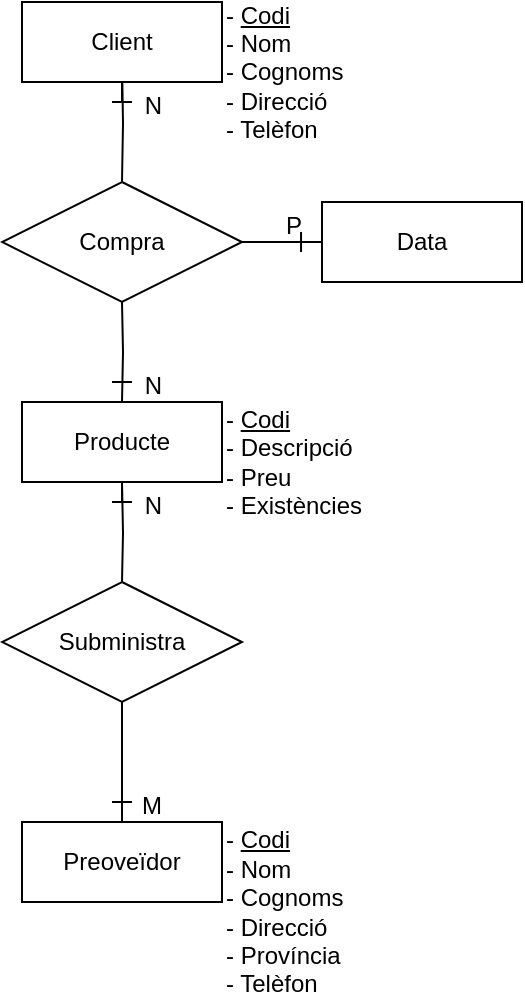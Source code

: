 <mxfile version="20.3.1" type="device"><diagram id="R2lEEEUBdFMjLlhIrx00" name="Page-1"><mxGraphModel dx="981" dy="486" grid="1" gridSize="10" guides="1" tooltips="1" connect="1" arrows="1" fold="1" page="1" pageScale="1" pageWidth="827" pageHeight="1169" math="0" shadow="0" extFonts="Permanent Marker^https://fonts.googleapis.com/css?family=Permanent+Marker"><root><mxCell id="0"/><mxCell id="1" parent="0"/><mxCell id="sILHwEDsClFxFthWUUQc-40" style="edgeStyle=orthogonalEdgeStyle;rounded=0;orthogonalLoop=1;jettySize=auto;html=1;entryX=0.5;entryY=0;entryDx=0;entryDy=0;strokeColor=default;endArrow=none;endFill=0;startArrow=none;" parent="1" target="sILHwEDsClFxFthWUUQc-15" edge="1"><mxGeometry relative="1" as="geometry"><mxPoint x="340" y="290" as="sourcePoint"/></mxGeometry></mxCell><mxCell id="sILHwEDsClFxFthWUUQc-2" value="Producte" style="whiteSpace=wrap;html=1;align=center;" parent="1" vertex="1"><mxGeometry x="290" y="250" width="100" height="40" as="geometry"/></mxCell><mxCell id="sILHwEDsClFxFthWUUQc-38" style="edgeStyle=orthogonalEdgeStyle;rounded=0;orthogonalLoop=1;jettySize=auto;html=1;exitX=0.5;exitY=0;exitDx=0;exitDy=0;entryX=0.5;entryY=1;entryDx=0;entryDy=0;strokeColor=default;endArrow=none;endFill=0;" parent="1" source="sILHwEDsClFxFthWUUQc-13" target="sILHwEDsClFxFthWUUQc-15" edge="1"><mxGeometry relative="1" as="geometry"/></mxCell><mxCell id="sILHwEDsClFxFthWUUQc-13" value="Preoveïdor" style="whiteSpace=wrap;html=1;align=center;" parent="1" vertex="1"><mxGeometry x="290" y="460" width="100" height="40" as="geometry"/></mxCell><mxCell id="sILHwEDsClFxFthWUUQc-15" value="Subministra" style="shape=rhombus;perimeter=rhombusPerimeter;whiteSpace=wrap;html=1;align=center;" parent="1" vertex="1"><mxGeometry x="280" y="340" width="120" height="60" as="geometry"/></mxCell><mxCell id="sILHwEDsClFxFthWUUQc-28" value="" style="endArrow=none;html=1;rounded=0;strokeColor=default;" parent="1" edge="1"><mxGeometry width="50" height="50" relative="1" as="geometry"><mxPoint x="345" y="450" as="sourcePoint"/><mxPoint x="335" y="450" as="targetPoint"/></mxGeometry></mxCell><mxCell id="sILHwEDsClFxFthWUUQc-34" value="" style="endArrow=none;html=1;rounded=0;strokeColor=default;" parent="1" edge="1"><mxGeometry width="50" height="50" relative="1" as="geometry"><mxPoint x="335" y="300" as="sourcePoint"/><mxPoint x="345" y="300" as="targetPoint"/></mxGeometry></mxCell><mxCell id="sILHwEDsClFxFthWUUQc-35" value="- &lt;u&gt;Codi&lt;/u&gt;&lt;br&gt;- Descripció&lt;br&gt;- Preu&lt;br&gt;- Existències" style="text;html=1;strokeColor=none;fillColor=none;align=left;verticalAlign=middle;whiteSpace=wrap;rounded=0;imageVerticalAlign=top;perimeter=none;" parent="1" vertex="1"><mxGeometry x="390" y="250" width="140" height="60" as="geometry"/></mxCell><mxCell id="sILHwEDsClFxFthWUUQc-39" value="M" style="resizable=0;html=1;align=right;verticalAlign=bottom;fillColor=none;" parent="1" connectable="0" vertex="1"><mxGeometry x="360" y="460.004" as="geometry"/></mxCell><mxCell id="sILHwEDsClFxFthWUUQc-41" value="N" style="resizable=0;html=1;align=right;verticalAlign=bottom;fillColor=none;" parent="1" connectable="0" vertex="1"><mxGeometry x="360" y="310.004" as="geometry"/></mxCell><mxCell id="sILHwEDsClFxFthWUUQc-44" value="&lt;div&gt;- &lt;u&gt;Codi&lt;/u&gt;&lt;br&gt;&lt;/div&gt;&lt;div&gt;- Nom&lt;/div&gt;&lt;div&gt;- Cognoms&lt;/div&gt;- Direcció&lt;br&gt;- Província&lt;br&gt;- Telèfon" style="text;html=1;strokeColor=none;fillColor=none;align=left;verticalAlign=middle;whiteSpace=wrap;rounded=0;imageVerticalAlign=top;perimeter=none;" parent="1" vertex="1"><mxGeometry x="390" y="460" width="140" height="90" as="geometry"/></mxCell><mxCell id="sILHwEDsClFxFthWUUQc-52" value="" style="edgeStyle=orthogonalEdgeStyle;rounded=0;orthogonalLoop=1;jettySize=auto;html=1;exitX=0.5;exitY=1;exitDx=0;exitDy=0;entryX=0.5;entryY=0;entryDx=0;entryDy=0;strokeColor=default;endArrow=none;endFill=0;" parent="1" source="sILHwEDsClFxFthWUUQc-2" edge="1"><mxGeometry relative="1" as="geometry"><mxPoint x="340" y="290" as="sourcePoint"/><mxPoint x="340" y="300" as="targetPoint"/></mxGeometry></mxCell><mxCell id="50J7ROvSwpcsz0hMdc_j-12" style="edgeStyle=orthogonalEdgeStyle;rounded=0;orthogonalLoop=1;jettySize=auto;html=1;entryX=0.5;entryY=0;entryDx=0;entryDy=0;strokeColor=default;endArrow=none;endFill=0;startArrow=none;" parent="1" target="50J7ROvSwpcsz0hMdc_j-15" edge="1"><mxGeometry relative="1" as="geometry"><mxPoint x="340" y="80" as="sourcePoint"/></mxGeometry></mxCell><mxCell id="50J7ROvSwpcsz0hMdc_j-13" value="Client" style="whiteSpace=wrap;html=1;align=center;" parent="1" vertex="1"><mxGeometry x="290" y="50" width="100" height="40" as="geometry"/></mxCell><mxCell id="50J7ROvSwpcsz0hMdc_j-14" style="edgeStyle=orthogonalEdgeStyle;rounded=0;orthogonalLoop=1;jettySize=auto;html=1;exitX=0.5;exitY=0;exitDx=0;exitDy=0;entryX=0.5;entryY=1;entryDx=0;entryDy=0;strokeColor=default;endArrow=none;endFill=0;" parent="1" target="50J7ROvSwpcsz0hMdc_j-15" edge="1"><mxGeometry relative="1" as="geometry"><mxPoint x="340" y="250" as="sourcePoint"/></mxGeometry></mxCell><mxCell id="50J7ROvSwpcsz0hMdc_j-23" style="edgeStyle=orthogonalEdgeStyle;rounded=0;orthogonalLoop=1;jettySize=auto;html=1;exitX=1;exitY=0.5;exitDx=0;exitDy=0;entryX=0;entryY=0.5;entryDx=0;entryDy=0;endArrow=none;endFill=0;" parent="1" source="50J7ROvSwpcsz0hMdc_j-15" target="50J7ROvSwpcsz0hMdc_j-22" edge="1"><mxGeometry relative="1" as="geometry"/></mxCell><mxCell id="50J7ROvSwpcsz0hMdc_j-15" value="Compra" style="shape=rhombus;perimeter=rhombusPerimeter;whiteSpace=wrap;html=1;align=center;" parent="1" vertex="1"><mxGeometry x="280" y="140" width="120" height="60" as="geometry"/></mxCell><mxCell id="50J7ROvSwpcsz0hMdc_j-16" value="" style="endArrow=none;html=1;rounded=0;strokeColor=default;" parent="1" edge="1"><mxGeometry width="50" height="50" relative="1" as="geometry"><mxPoint x="345" y="240" as="sourcePoint"/><mxPoint x="335" y="240" as="targetPoint"/></mxGeometry></mxCell><mxCell id="50J7ROvSwpcsz0hMdc_j-17" value="" style="endArrow=none;html=1;rounded=0;strokeColor=default;" parent="1" edge="1"><mxGeometry width="50" height="50" relative="1" as="geometry"><mxPoint x="335" y="100" as="sourcePoint"/><mxPoint x="345" y="100" as="targetPoint"/></mxGeometry></mxCell><mxCell id="50J7ROvSwpcsz0hMdc_j-18" value="- &lt;u&gt;Codi&lt;/u&gt;&lt;br&gt;- Nom&lt;br&gt;- Cognoms&lt;br&gt;- Direcció&lt;br&gt;- Telèfon" style="text;html=1;strokeColor=none;fillColor=none;align=left;verticalAlign=middle;whiteSpace=wrap;rounded=0;imageVerticalAlign=top;perimeter=none;" parent="1" vertex="1"><mxGeometry x="390" y="50" width="140" height="70" as="geometry"/></mxCell><mxCell id="50J7ROvSwpcsz0hMdc_j-19" value="P" style="resizable=0;html=1;align=right;verticalAlign=bottom;fillColor=none;" parent="1" connectable="0" vertex="1"><mxGeometry x="430" y="170.004" as="geometry"/></mxCell><mxCell id="50J7ROvSwpcsz0hMdc_j-20" value="N" style="resizable=0;html=1;align=right;verticalAlign=bottom;fillColor=none;" parent="1" connectable="0" vertex="1"><mxGeometry x="360" y="110.004" as="geometry"/></mxCell><mxCell id="50J7ROvSwpcsz0hMdc_j-21" value="" style="edgeStyle=orthogonalEdgeStyle;rounded=0;orthogonalLoop=1;jettySize=auto;html=1;exitX=0.5;exitY=1;exitDx=0;exitDy=0;entryX=0.5;entryY=0;entryDx=0;entryDy=0;strokeColor=default;endArrow=none;endFill=0;" parent="1" source="50J7ROvSwpcsz0hMdc_j-13" edge="1"><mxGeometry relative="1" as="geometry"><mxPoint x="340" y="90" as="sourcePoint"/><mxPoint x="340" y="100" as="targetPoint"/></mxGeometry></mxCell><mxCell id="50J7ROvSwpcsz0hMdc_j-22" value="Data" style="whiteSpace=wrap;html=1;align=center;" parent="1" vertex="1"><mxGeometry x="440" y="150" width="100" height="40" as="geometry"/></mxCell><mxCell id="50J7ROvSwpcsz0hMdc_j-24" value="N" style="resizable=0;html=1;align=right;verticalAlign=bottom;fillColor=none;" parent="1" connectable="0" vertex="1"><mxGeometry x="360" y="250.004" as="geometry"/></mxCell><mxCell id="50J7ROvSwpcsz0hMdc_j-26" value="" style="endArrow=none;html=1;rounded=0;strokeColor=default;" parent="1" edge="1"><mxGeometry width="50" height="50" relative="1" as="geometry"><mxPoint x="429.52" y="165" as="sourcePoint"/><mxPoint x="429.52" y="175" as="targetPoint"/></mxGeometry></mxCell></root></mxGraphModel></diagram></mxfile>